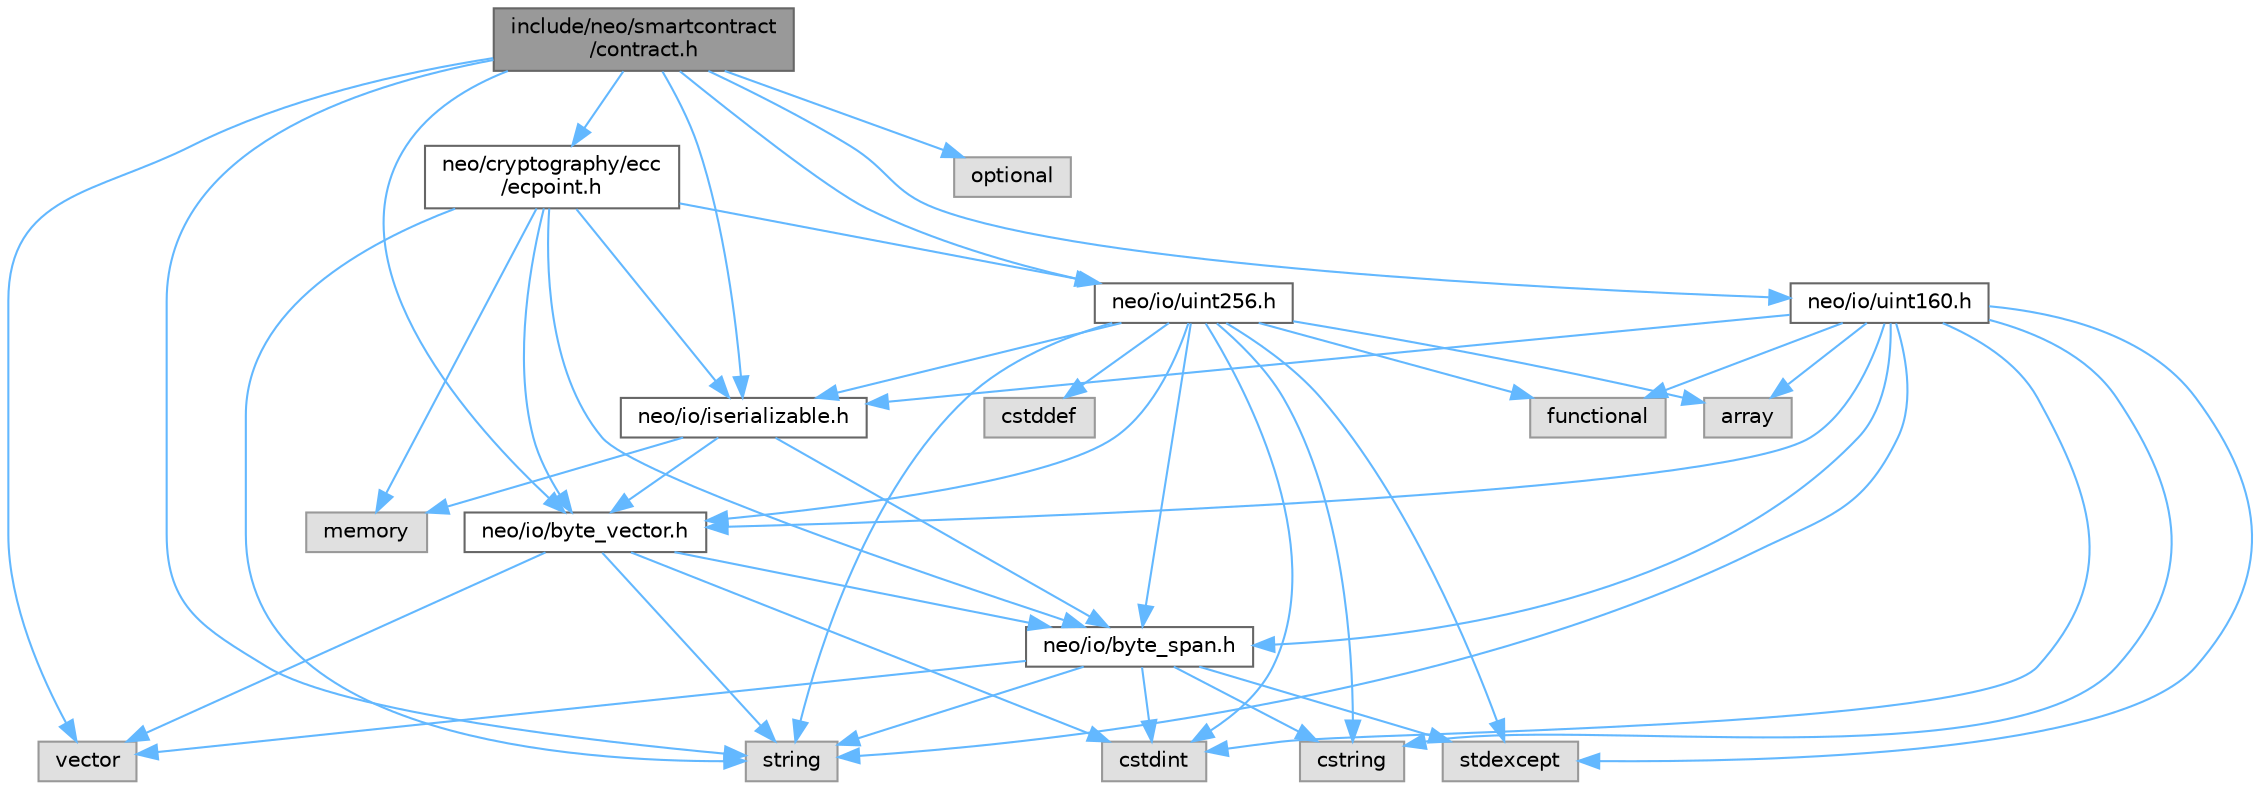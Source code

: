 digraph "include/neo/smartcontract/contract.h"
{
 // LATEX_PDF_SIZE
  bgcolor="transparent";
  edge [fontname=Helvetica,fontsize=10,labelfontname=Helvetica,labelfontsize=10];
  node [fontname=Helvetica,fontsize=10,shape=box,height=0.2,width=0.4];
  Node1 [id="Node000001",label="include/neo/smartcontract\l/contract.h",height=0.2,width=0.4,color="gray40", fillcolor="grey60", style="filled", fontcolor="black",tooltip=" "];
  Node1 -> Node2 [id="edge46_Node000001_Node000002",color="steelblue1",style="solid",tooltip=" "];
  Node2 [id="Node000002",label="neo/cryptography/ecc\l/ecpoint.h",height=0.2,width=0.4,color="grey40", fillcolor="white", style="filled",URL="$ecpoint_8h.html",tooltip=" "];
  Node2 -> Node3 [id="edge47_Node000002_Node000003",color="steelblue1",style="solid",tooltip=" "];
  Node3 [id="Node000003",label="neo/io/byte_span.h",height=0.2,width=0.4,color="grey40", fillcolor="white", style="filled",URL="$io_2byte__span_8h.html",tooltip=" "];
  Node3 -> Node4 [id="edge48_Node000003_Node000004",color="steelblue1",style="solid",tooltip=" "];
  Node4 [id="Node000004",label="cstdint",height=0.2,width=0.4,color="grey60", fillcolor="#E0E0E0", style="filled",tooltip=" "];
  Node3 -> Node5 [id="edge49_Node000003_Node000005",color="steelblue1",style="solid",tooltip=" "];
  Node5 [id="Node000005",label="cstring",height=0.2,width=0.4,color="grey60", fillcolor="#E0E0E0", style="filled",tooltip=" "];
  Node3 -> Node6 [id="edge50_Node000003_Node000006",color="steelblue1",style="solid",tooltip=" "];
  Node6 [id="Node000006",label="stdexcept",height=0.2,width=0.4,color="grey60", fillcolor="#E0E0E0", style="filled",tooltip=" "];
  Node3 -> Node7 [id="edge51_Node000003_Node000007",color="steelblue1",style="solid",tooltip=" "];
  Node7 [id="Node000007",label="string",height=0.2,width=0.4,color="grey60", fillcolor="#E0E0E0", style="filled",tooltip=" "];
  Node3 -> Node8 [id="edge52_Node000003_Node000008",color="steelblue1",style="solid",tooltip=" "];
  Node8 [id="Node000008",label="vector",height=0.2,width=0.4,color="grey60", fillcolor="#E0E0E0", style="filled",tooltip=" "];
  Node2 -> Node9 [id="edge53_Node000002_Node000009",color="steelblue1",style="solid",tooltip=" "];
  Node9 [id="Node000009",label="neo/io/byte_vector.h",height=0.2,width=0.4,color="grey40", fillcolor="white", style="filled",URL="$io_2byte__vector_8h.html",tooltip=" "];
  Node9 -> Node3 [id="edge54_Node000009_Node000003",color="steelblue1",style="solid",tooltip=" "];
  Node9 -> Node4 [id="edge55_Node000009_Node000004",color="steelblue1",style="solid",tooltip=" "];
  Node9 -> Node7 [id="edge56_Node000009_Node000007",color="steelblue1",style="solid",tooltip=" "];
  Node9 -> Node8 [id="edge57_Node000009_Node000008",color="steelblue1",style="solid",tooltip=" "];
  Node2 -> Node10 [id="edge58_Node000002_Node000010",color="steelblue1",style="solid",tooltip=" "];
  Node10 [id="Node000010",label="neo/io/iserializable.h",height=0.2,width=0.4,color="grey40", fillcolor="white", style="filled",URL="$iserializable_8h.html",tooltip=" "];
  Node10 -> Node3 [id="edge59_Node000010_Node000003",color="steelblue1",style="solid",tooltip=" "];
  Node10 -> Node9 [id="edge60_Node000010_Node000009",color="steelblue1",style="solid",tooltip=" "];
  Node10 -> Node11 [id="edge61_Node000010_Node000011",color="steelblue1",style="solid",tooltip=" "];
  Node11 [id="Node000011",label="memory",height=0.2,width=0.4,color="grey60", fillcolor="#E0E0E0", style="filled",tooltip=" "];
  Node2 -> Node12 [id="edge62_Node000002_Node000012",color="steelblue1",style="solid",tooltip=" "];
  Node12 [id="Node000012",label="neo/io/uint256.h",height=0.2,width=0.4,color="grey40", fillcolor="white", style="filled",URL="$uint256_8h.html",tooltip=" "];
  Node12 -> Node3 [id="edge63_Node000012_Node000003",color="steelblue1",style="solid",tooltip=" "];
  Node12 -> Node9 [id="edge64_Node000012_Node000009",color="steelblue1",style="solid",tooltip=" "];
  Node12 -> Node10 [id="edge65_Node000012_Node000010",color="steelblue1",style="solid",tooltip=" "];
  Node12 -> Node13 [id="edge66_Node000012_Node000013",color="steelblue1",style="solid",tooltip=" "];
  Node13 [id="Node000013",label="array",height=0.2,width=0.4,color="grey60", fillcolor="#E0E0E0", style="filled",tooltip=" "];
  Node12 -> Node14 [id="edge67_Node000012_Node000014",color="steelblue1",style="solid",tooltip=" "];
  Node14 [id="Node000014",label="cstddef",height=0.2,width=0.4,color="grey60", fillcolor="#E0E0E0", style="filled",tooltip=" "];
  Node12 -> Node4 [id="edge68_Node000012_Node000004",color="steelblue1",style="solid",tooltip=" "];
  Node12 -> Node5 [id="edge69_Node000012_Node000005",color="steelblue1",style="solid",tooltip=" "];
  Node12 -> Node15 [id="edge70_Node000012_Node000015",color="steelblue1",style="solid",tooltip=" "];
  Node15 [id="Node000015",label="functional",height=0.2,width=0.4,color="grey60", fillcolor="#E0E0E0", style="filled",tooltip=" "];
  Node12 -> Node6 [id="edge71_Node000012_Node000006",color="steelblue1",style="solid",tooltip=" "];
  Node12 -> Node7 [id="edge72_Node000012_Node000007",color="steelblue1",style="solid",tooltip=" "];
  Node2 -> Node11 [id="edge73_Node000002_Node000011",color="steelblue1",style="solid",tooltip=" "];
  Node2 -> Node7 [id="edge74_Node000002_Node000007",color="steelblue1",style="solid",tooltip=" "];
  Node1 -> Node9 [id="edge75_Node000001_Node000009",color="steelblue1",style="solid",tooltip=" "];
  Node1 -> Node10 [id="edge76_Node000001_Node000010",color="steelblue1",style="solid",tooltip=" "];
  Node1 -> Node16 [id="edge77_Node000001_Node000016",color="steelblue1",style="solid",tooltip=" "];
  Node16 [id="Node000016",label="neo/io/uint160.h",height=0.2,width=0.4,color="grey40", fillcolor="white", style="filled",URL="$uint160_8h.html",tooltip=" "];
  Node16 -> Node3 [id="edge78_Node000016_Node000003",color="steelblue1",style="solid",tooltip=" "];
  Node16 -> Node9 [id="edge79_Node000016_Node000009",color="steelblue1",style="solid",tooltip=" "];
  Node16 -> Node10 [id="edge80_Node000016_Node000010",color="steelblue1",style="solid",tooltip=" "];
  Node16 -> Node13 [id="edge81_Node000016_Node000013",color="steelblue1",style="solid",tooltip=" "];
  Node16 -> Node4 [id="edge82_Node000016_Node000004",color="steelblue1",style="solid",tooltip=" "];
  Node16 -> Node5 [id="edge83_Node000016_Node000005",color="steelblue1",style="solid",tooltip=" "];
  Node16 -> Node15 [id="edge84_Node000016_Node000015",color="steelblue1",style="solid",tooltip=" "];
  Node16 -> Node6 [id="edge85_Node000016_Node000006",color="steelblue1",style="solid",tooltip=" "];
  Node16 -> Node7 [id="edge86_Node000016_Node000007",color="steelblue1",style="solid",tooltip=" "];
  Node1 -> Node12 [id="edge87_Node000001_Node000012",color="steelblue1",style="solid",tooltip=" "];
  Node1 -> Node17 [id="edge88_Node000001_Node000017",color="steelblue1",style="solid",tooltip=" "];
  Node17 [id="Node000017",label="optional",height=0.2,width=0.4,color="grey60", fillcolor="#E0E0E0", style="filled",tooltip=" "];
  Node1 -> Node7 [id="edge89_Node000001_Node000007",color="steelblue1",style="solid",tooltip=" "];
  Node1 -> Node8 [id="edge90_Node000001_Node000008",color="steelblue1",style="solid",tooltip=" "];
}
